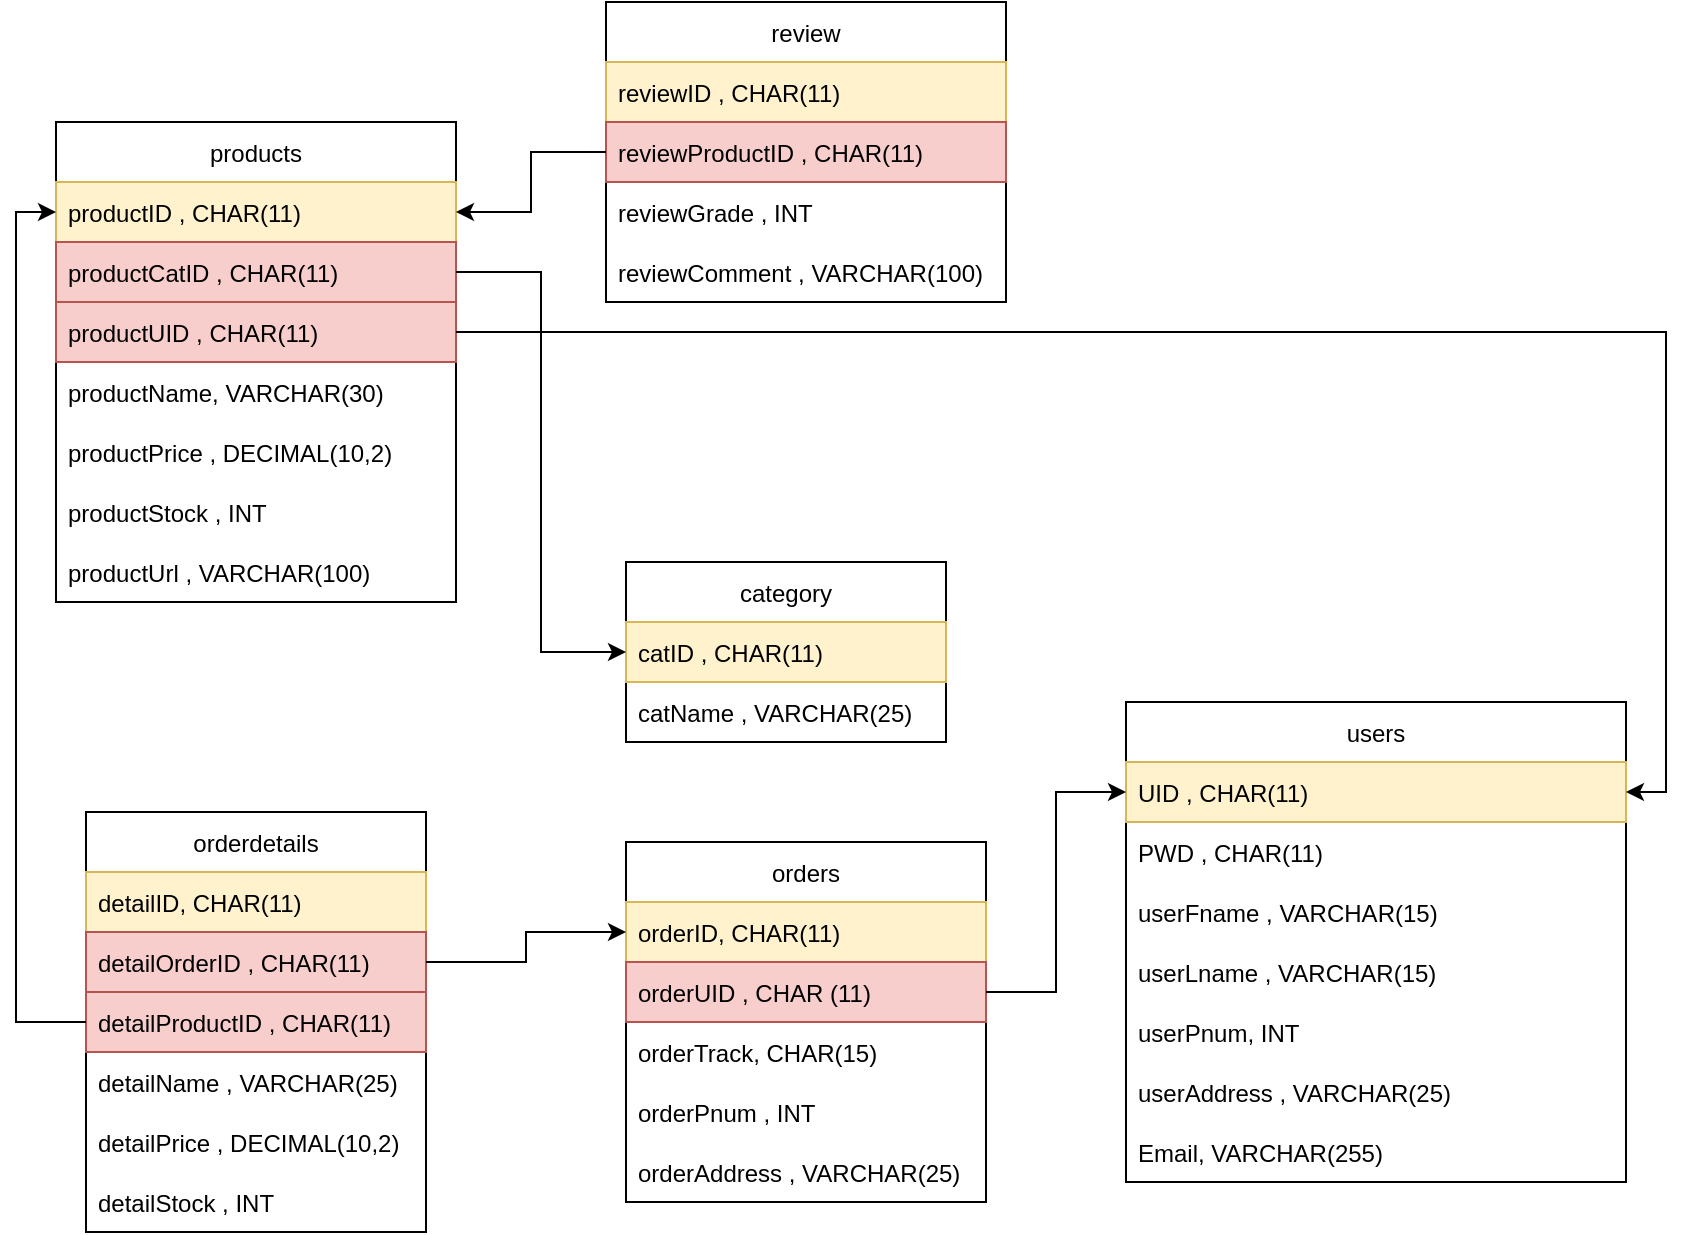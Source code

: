 <mxfile version="15.7.0" type="github">
  <diagram id="k3Yg1d0wh3JHlju3CQcb" name="Page-3">
    <mxGraphModel dx="1016" dy="712" grid="1" gridSize="10" guides="1" tooltips="1" connect="1" arrows="1" fold="1" page="1" pageScale="1" pageWidth="850" pageHeight="1100" math="0" shadow="0">
      <root>
        <mxCell id="8oNK83_X6jdoTSMduEQL-0" />
        <mxCell id="8oNK83_X6jdoTSMduEQL-1" parent="8oNK83_X6jdoTSMduEQL-0" />
        <mxCell id="ZNXV1W24i4lkEQa-pJlW-0" value="users" style="swimlane;fontStyle=0;childLayout=stackLayout;horizontal=1;startSize=30;horizontalStack=0;resizeParent=1;resizeParentMax=0;resizeLast=0;collapsible=1;marginBottom=0;" parent="8oNK83_X6jdoTSMduEQL-1" vertex="1">
          <mxGeometry x="570" y="410" width="250" height="240" as="geometry" />
        </mxCell>
        <mxCell id="WDIhQfHZ3OY-UoX0T9lG-18" value="UID , CHAR(11)" style="text;strokeColor=#d6b656;fillColor=#fff2cc;align=left;verticalAlign=middle;spacingLeft=4;spacingRight=4;overflow=hidden;points=[[0,0.5],[1,0.5]];portConstraint=eastwest;rotatable=0;" parent="ZNXV1W24i4lkEQa-pJlW-0" vertex="1">
          <mxGeometry y="30" width="250" height="30" as="geometry" />
        </mxCell>
        <mxCell id="WDIhQfHZ3OY-UoX0T9lG-19" value="PWD , CHAR(11)" style="text;strokeColor=none;fillColor=none;align=left;verticalAlign=middle;spacingLeft=4;spacingRight=4;overflow=hidden;points=[[0,0.5],[1,0.5]];portConstraint=eastwest;rotatable=0;" parent="ZNXV1W24i4lkEQa-pJlW-0" vertex="1">
          <mxGeometry y="60" width="250" height="30" as="geometry" />
        </mxCell>
        <mxCell id="ZNXV1W24i4lkEQa-pJlW-3" value="userFname , VARCHAR(15)" style="text;strokeColor=none;fillColor=none;align=left;verticalAlign=middle;spacingLeft=4;spacingRight=4;overflow=hidden;points=[[0,0.5],[1,0.5]];portConstraint=eastwest;rotatable=0;" parent="ZNXV1W24i4lkEQa-pJlW-0" vertex="1">
          <mxGeometry y="90" width="250" height="30" as="geometry" />
        </mxCell>
        <mxCell id="ZNXV1W24i4lkEQa-pJlW-4" value="userLname , VARCHAR(15)" style="text;strokeColor=none;fillColor=none;align=left;verticalAlign=middle;spacingLeft=4;spacingRight=4;overflow=hidden;points=[[0,0.5],[1,0.5]];portConstraint=eastwest;rotatable=0;" parent="ZNXV1W24i4lkEQa-pJlW-0" vertex="1">
          <mxGeometry y="120" width="250" height="30" as="geometry" />
        </mxCell>
        <mxCell id="ZNXV1W24i4lkEQa-pJlW-5" value="userPnum, INT " style="text;strokeColor=none;fillColor=none;align=left;verticalAlign=middle;spacingLeft=4;spacingRight=4;overflow=hidden;points=[[0,0.5],[1,0.5]];portConstraint=eastwest;rotatable=0;" parent="ZNXV1W24i4lkEQa-pJlW-0" vertex="1">
          <mxGeometry y="150" width="250" height="30" as="geometry" />
        </mxCell>
        <mxCell id="ZNXV1W24i4lkEQa-pJlW-6" value="userAddress , VARCHAR(25)" style="text;strokeColor=none;fillColor=none;align=left;verticalAlign=middle;spacingLeft=4;spacingRight=4;overflow=hidden;points=[[0,0.5],[1,0.5]];portConstraint=eastwest;rotatable=0;" parent="ZNXV1W24i4lkEQa-pJlW-0" vertex="1">
          <mxGeometry y="180" width="250" height="30" as="geometry" />
        </mxCell>
        <mxCell id="mSVjoczc-C0Hj4sK2ay4-0" value="Email, VARCHAR(255)" style="text;strokeColor=none;fillColor=none;align=left;verticalAlign=middle;spacingLeft=4;spacingRight=4;overflow=hidden;points=[[0,0.5],[1,0.5]];portConstraint=eastwest;rotatable=0;" vertex="1" parent="ZNXV1W24i4lkEQa-pJlW-0">
          <mxGeometry y="210" width="250" height="30" as="geometry" />
        </mxCell>
        <mxCell id="GGwDZXvpeasB9kB7E-eg-0" value="products" style="swimlane;fontStyle=0;childLayout=stackLayout;horizontal=1;startSize=30;horizontalStack=0;resizeParent=1;resizeParentMax=0;resizeLast=0;collapsible=1;marginBottom=0;" parent="8oNK83_X6jdoTSMduEQL-1" vertex="1">
          <mxGeometry x="35" y="120" width="200" height="240" as="geometry" />
        </mxCell>
        <mxCell id="WDIhQfHZ3OY-UoX0T9lG-16" value="productID , CHAR(11)" style="text;strokeColor=#d6b656;fillColor=#fff2cc;align=left;verticalAlign=middle;spacingLeft=4;spacingRight=4;overflow=hidden;points=[[0,0.5],[1,0.5]];portConstraint=eastwest;rotatable=0;" parent="GGwDZXvpeasB9kB7E-eg-0" vertex="1">
          <mxGeometry y="30" width="200" height="30" as="geometry" />
        </mxCell>
        <mxCell id="WDIhQfHZ3OY-UoX0T9lG-10" value="productCatID , CHAR(11)" style="text;strokeColor=#b85450;fillColor=#f8cecc;align=left;verticalAlign=middle;spacingLeft=4;spacingRight=4;overflow=hidden;points=[[0,0.5],[1,0.5]];portConstraint=eastwest;rotatable=0;" parent="GGwDZXvpeasB9kB7E-eg-0" vertex="1">
          <mxGeometry y="60" width="200" height="30" as="geometry" />
        </mxCell>
        <mxCell id="5nyXN2967ZlBoNvZ1nqV-1" value="productUID , CHAR(11)" style="text;strokeColor=#b85450;fillColor=#f8cecc;align=left;verticalAlign=middle;spacingLeft=4;spacingRight=4;overflow=hidden;points=[[0,0.5],[1,0.5]];portConstraint=eastwest;rotatable=0;" parent="GGwDZXvpeasB9kB7E-eg-0" vertex="1">
          <mxGeometry y="90" width="200" height="30" as="geometry" />
        </mxCell>
        <mxCell id="hCPkuOkx06piNwWwM7xn-2" value="productName, VARCHAR(30)" style="text;strokeColor=none;fillColor=none;align=left;verticalAlign=middle;spacingLeft=4;spacingRight=4;overflow=hidden;points=[[0,0.5],[1,0.5]];portConstraint=eastwest;rotatable=0;" parent="GGwDZXvpeasB9kB7E-eg-0" vertex="1">
          <mxGeometry y="120" width="200" height="30" as="geometry" />
        </mxCell>
        <mxCell id="hCPkuOkx06piNwWwM7xn-4" value="productPrice , DECIMAL(10,2)" style="text;strokeColor=none;fillColor=none;align=left;verticalAlign=middle;spacingLeft=4;spacingRight=4;overflow=hidden;points=[[0,0.5],[1,0.5]];portConstraint=eastwest;rotatable=0;" parent="GGwDZXvpeasB9kB7E-eg-0" vertex="1">
          <mxGeometry y="150" width="200" height="30" as="geometry" />
        </mxCell>
        <mxCell id="GGwDZXvpeasB9kB7E-eg-2" value="productStock , INT" style="text;strokeColor=none;fillColor=none;align=left;verticalAlign=middle;spacingLeft=4;spacingRight=4;overflow=hidden;points=[[0,0.5],[1,0.5]];portConstraint=eastwest;rotatable=0;" parent="GGwDZXvpeasB9kB7E-eg-0" vertex="1">
          <mxGeometry y="180" width="200" height="30" as="geometry" />
        </mxCell>
        <mxCell id="hCPkuOkx06piNwWwM7xn-5" value="productUrl , VARCHAR(100)" style="text;strokeColor=none;fillColor=none;align=left;verticalAlign=middle;spacingLeft=4;spacingRight=4;overflow=hidden;points=[[0,0.5],[1,0.5]];portConstraint=eastwest;rotatable=0;" parent="GGwDZXvpeasB9kB7E-eg-0" vertex="1">
          <mxGeometry y="210" width="200" height="30" as="geometry" />
        </mxCell>
        <mxCell id="WDIhQfHZ3OY-UoX0T9lG-0" value="orders" style="swimlane;fontStyle=0;childLayout=stackLayout;horizontal=1;startSize=30;horizontalStack=0;resizeParent=1;resizeParentMax=0;resizeLast=0;collapsible=1;marginBottom=0;" parent="8oNK83_X6jdoTSMduEQL-1" vertex="1">
          <mxGeometry x="320" y="480" width="180" height="180" as="geometry" />
        </mxCell>
        <mxCell id="WDIhQfHZ3OY-UoX0T9lG-1" value="orderID, CHAR(11)" style="text;strokeColor=#d6b656;fillColor=#fff2cc;align=left;verticalAlign=middle;spacingLeft=4;spacingRight=4;overflow=hidden;points=[[0,0.5],[1,0.5]];portConstraint=eastwest;rotatable=0;" parent="WDIhQfHZ3OY-UoX0T9lG-0" vertex="1">
          <mxGeometry y="30" width="180" height="30" as="geometry" />
        </mxCell>
        <mxCell id="WDIhQfHZ3OY-UoX0T9lG-2" value="orderUID , CHAR (11)" style="text;strokeColor=#b85450;fillColor=#f8cecc;align=left;verticalAlign=middle;spacingLeft=4;spacingRight=4;overflow=hidden;points=[[0,0.5],[1,0.5]];portConstraint=eastwest;rotatable=0;" parent="WDIhQfHZ3OY-UoX0T9lG-0" vertex="1">
          <mxGeometry y="60" width="180" height="30" as="geometry" />
        </mxCell>
        <mxCell id="hCPkuOkx06piNwWwM7xn-1" value="orderTrack, CHAR(15)" style="text;strokeColor=none;fillColor=none;align=left;verticalAlign=middle;spacingLeft=4;spacingRight=4;overflow=hidden;points=[[0,0.5],[1,0.5]];portConstraint=eastwest;rotatable=0;" parent="WDIhQfHZ3OY-UoX0T9lG-0" vertex="1">
          <mxGeometry y="90" width="180" height="30" as="geometry" />
        </mxCell>
        <mxCell id="hCPkuOkx06piNwWwM7xn-0" value="orderPnum , INT" style="text;strokeColor=none;fillColor=none;align=left;verticalAlign=middle;spacingLeft=4;spacingRight=4;overflow=hidden;points=[[0,0.5],[1,0.5]];portConstraint=eastwest;rotatable=0;" parent="WDIhQfHZ3OY-UoX0T9lG-0" vertex="1">
          <mxGeometry y="120" width="180" height="30" as="geometry" />
        </mxCell>
        <mxCell id="WDIhQfHZ3OY-UoX0T9lG-3" value="orderAddress , VARCHAR(25)" style="text;strokeColor=none;fillColor=none;align=left;verticalAlign=middle;spacingLeft=4;spacingRight=4;overflow=hidden;points=[[0,0.5],[1,0.5]];portConstraint=eastwest;rotatable=0;" parent="WDIhQfHZ3OY-UoX0T9lG-0" vertex="1">
          <mxGeometry y="150" width="180" height="30" as="geometry" />
        </mxCell>
        <mxCell id="WDIhQfHZ3OY-UoX0T9lG-4" value="orderdetails" style="swimlane;fontStyle=0;childLayout=stackLayout;horizontal=1;startSize=30;horizontalStack=0;resizeParent=1;resizeParentMax=0;resizeLast=0;collapsible=1;marginBottom=0;" parent="8oNK83_X6jdoTSMduEQL-1" vertex="1">
          <mxGeometry x="50" y="465" width="170" height="210" as="geometry" />
        </mxCell>
        <mxCell id="WDIhQfHZ3OY-UoX0T9lG-5" value="detailID, CHAR(11)" style="text;strokeColor=#d6b656;fillColor=#fff2cc;align=left;verticalAlign=middle;spacingLeft=4;spacingRight=4;overflow=hidden;points=[[0,0.5],[1,0.5]];portConstraint=eastwest;rotatable=0;" parent="WDIhQfHZ3OY-UoX0T9lG-4" vertex="1">
          <mxGeometry y="30" width="170" height="30" as="geometry" />
        </mxCell>
        <mxCell id="WDIhQfHZ3OY-UoX0T9lG-6" value="detailOrderID , CHAR(11)" style="text;strokeColor=#b85450;fillColor=#f8cecc;align=left;verticalAlign=middle;spacingLeft=4;spacingRight=4;overflow=hidden;points=[[0,0.5],[1,0.5]];portConstraint=eastwest;rotatable=0;" parent="WDIhQfHZ3OY-UoX0T9lG-4" vertex="1">
          <mxGeometry y="60" width="170" height="30" as="geometry" />
        </mxCell>
        <mxCell id="WDIhQfHZ3OY-UoX0T9lG-7" value="detailProductID , CHAR(11)" style="text;strokeColor=#b85450;fillColor=#f8cecc;align=left;verticalAlign=middle;spacingLeft=4;spacingRight=4;overflow=hidden;points=[[0,0.5],[1,0.5]];portConstraint=eastwest;rotatable=0;" parent="WDIhQfHZ3OY-UoX0T9lG-4" vertex="1">
          <mxGeometry y="90" width="170" height="30" as="geometry" />
        </mxCell>
        <mxCell id="WDIhQfHZ3OY-UoX0T9lG-8" value="detailName , VARCHAR(25)" style="text;strokeColor=none;fillColor=none;align=left;verticalAlign=middle;spacingLeft=4;spacingRight=4;overflow=hidden;points=[[0,0.5],[1,0.5]];portConstraint=eastwest;rotatable=0;" parent="WDIhQfHZ3OY-UoX0T9lG-4" vertex="1">
          <mxGeometry y="120" width="170" height="30" as="geometry" />
        </mxCell>
        <mxCell id="WDIhQfHZ3OY-UoX0T9lG-12" value="detailPrice , DECIMAL(10,2)" style="text;strokeColor=none;fillColor=none;align=left;verticalAlign=middle;spacingLeft=4;spacingRight=4;overflow=hidden;points=[[0,0.5],[1,0.5]];portConstraint=eastwest;rotatable=0;" parent="WDIhQfHZ3OY-UoX0T9lG-4" vertex="1">
          <mxGeometry y="150" width="170" height="30" as="geometry" />
        </mxCell>
        <mxCell id="WDIhQfHZ3OY-UoX0T9lG-13" value="detailStock , INT" style="text;strokeColor=none;fillColor=none;align=left;verticalAlign=middle;spacingLeft=4;spacingRight=4;overflow=hidden;points=[[0,0.5],[1,0.5]];portConstraint=eastwest;rotatable=0;" parent="WDIhQfHZ3OY-UoX0T9lG-4" vertex="1">
          <mxGeometry y="180" width="170" height="30" as="geometry" />
        </mxCell>
        <mxCell id="WDIhQfHZ3OY-UoX0T9lG-23" value="category" style="swimlane;fontStyle=0;childLayout=stackLayout;horizontal=1;startSize=30;horizontalStack=0;resizeParent=1;resizeParentMax=0;resizeLast=0;collapsible=1;marginBottom=0;" parent="8oNK83_X6jdoTSMduEQL-1" vertex="1">
          <mxGeometry x="320" y="340" width="160" height="90" as="geometry" />
        </mxCell>
        <mxCell id="WDIhQfHZ3OY-UoX0T9lG-24" value="catID , CHAR(11)" style="text;strokeColor=#d6b656;fillColor=#fff2cc;align=left;verticalAlign=middle;spacingLeft=4;spacingRight=4;overflow=hidden;points=[[0,0.5],[1,0.5]];portConstraint=eastwest;rotatable=0;" parent="WDIhQfHZ3OY-UoX0T9lG-23" vertex="1">
          <mxGeometry y="30" width="160" height="30" as="geometry" />
        </mxCell>
        <mxCell id="WDIhQfHZ3OY-UoX0T9lG-25" value="catName , VARCHAR(25)" style="text;strokeColor=none;fillColor=none;align=left;verticalAlign=middle;spacingLeft=4;spacingRight=4;overflow=hidden;points=[[0,0.5],[1,0.5]];portConstraint=eastwest;rotatable=0;" parent="WDIhQfHZ3OY-UoX0T9lG-23" vertex="1">
          <mxGeometry y="60" width="160" height="30" as="geometry" />
        </mxCell>
        <mxCell id="WDIhQfHZ3OY-UoX0T9lG-30" value="review" style="swimlane;fontStyle=0;childLayout=stackLayout;horizontal=1;startSize=30;horizontalStack=0;resizeParent=1;resizeParentMax=0;resizeLast=0;collapsible=1;marginBottom=0;" parent="8oNK83_X6jdoTSMduEQL-1" vertex="1">
          <mxGeometry x="310" y="60" width="200" height="150" as="geometry" />
        </mxCell>
        <mxCell id="WDIhQfHZ3OY-UoX0T9lG-31" value="reviewID , CHAR(11)" style="text;strokeColor=#d6b656;fillColor=#fff2cc;align=left;verticalAlign=middle;spacingLeft=4;spacingRight=4;overflow=hidden;points=[[0,0.5],[1,0.5]];portConstraint=eastwest;rotatable=0;" parent="WDIhQfHZ3OY-UoX0T9lG-30" vertex="1">
          <mxGeometry y="30" width="200" height="30" as="geometry" />
        </mxCell>
        <mxCell id="WDIhQfHZ3OY-UoX0T9lG-37" value="reviewProductID , CHAR(11)" style="text;align=left;verticalAlign=middle;spacingLeft=4;spacingRight=4;overflow=hidden;points=[[0,0.5],[1,0.5]];portConstraint=eastwest;rotatable=0;fillColor=#f8cecc;strokeColor=#b85450;" parent="WDIhQfHZ3OY-UoX0T9lG-30" vertex="1">
          <mxGeometry y="60" width="200" height="30" as="geometry" />
        </mxCell>
        <mxCell id="WDIhQfHZ3OY-UoX0T9lG-32" value="reviewGrade , INT" style="text;strokeColor=none;fillColor=none;align=left;verticalAlign=middle;spacingLeft=4;spacingRight=4;overflow=hidden;points=[[0,0.5],[1,0.5]];portConstraint=eastwest;rotatable=0;" parent="WDIhQfHZ3OY-UoX0T9lG-30" vertex="1">
          <mxGeometry y="90" width="200" height="30" as="geometry" />
        </mxCell>
        <mxCell id="WDIhQfHZ3OY-UoX0T9lG-33" value="reviewComment , VARCHAR(100)" style="text;strokeColor=none;fillColor=none;align=left;verticalAlign=middle;spacingLeft=4;spacingRight=4;overflow=hidden;points=[[0,0.5],[1,0.5]];portConstraint=eastwest;rotatable=0;" parent="WDIhQfHZ3OY-UoX0T9lG-30" vertex="1">
          <mxGeometry y="120" width="200" height="30" as="geometry" />
        </mxCell>
        <mxCell id="xTPOoir6fSgroHQUYPiR-1" style="edgeStyle=orthogonalEdgeStyle;rounded=0;orthogonalLoop=1;jettySize=auto;html=1;entryX=1;entryY=0.5;entryDx=0;entryDy=0;" parent="8oNK83_X6jdoTSMduEQL-1" source="WDIhQfHZ3OY-UoX0T9lG-37" target="WDIhQfHZ3OY-UoX0T9lG-16" edge="1">
          <mxGeometry relative="1" as="geometry" />
        </mxCell>
        <mxCell id="xTPOoir6fSgroHQUYPiR-2" style="edgeStyle=orthogonalEdgeStyle;rounded=0;orthogonalLoop=1;jettySize=auto;html=1;entryX=0;entryY=0.5;entryDx=0;entryDy=0;" parent="8oNK83_X6jdoTSMduEQL-1" source="WDIhQfHZ3OY-UoX0T9lG-10" target="WDIhQfHZ3OY-UoX0T9lG-23" edge="1">
          <mxGeometry relative="1" as="geometry" />
        </mxCell>
        <mxCell id="xTPOoir6fSgroHQUYPiR-6" style="edgeStyle=orthogonalEdgeStyle;rounded=0;orthogonalLoop=1;jettySize=auto;html=1;entryX=0;entryY=0.5;entryDx=0;entryDy=0;" parent="8oNK83_X6jdoTSMduEQL-1" source="WDIhQfHZ3OY-UoX0T9lG-7" target="WDIhQfHZ3OY-UoX0T9lG-16" edge="1">
          <mxGeometry relative="1" as="geometry" />
        </mxCell>
        <mxCell id="xTPOoir6fSgroHQUYPiR-7" style="edgeStyle=orthogonalEdgeStyle;rounded=0;orthogonalLoop=1;jettySize=auto;html=1;" parent="8oNK83_X6jdoTSMduEQL-1" source="WDIhQfHZ3OY-UoX0T9lG-6" target="WDIhQfHZ3OY-UoX0T9lG-1" edge="1">
          <mxGeometry relative="1" as="geometry" />
        </mxCell>
        <mxCell id="xTPOoir6fSgroHQUYPiR-8" style="edgeStyle=orthogonalEdgeStyle;rounded=0;orthogonalLoop=1;jettySize=auto;html=1;entryX=0;entryY=0.5;entryDx=0;entryDy=0;" parent="8oNK83_X6jdoTSMduEQL-1" source="WDIhQfHZ3OY-UoX0T9lG-2" target="WDIhQfHZ3OY-UoX0T9lG-18" edge="1">
          <mxGeometry relative="1" as="geometry" />
        </mxCell>
        <mxCell id="xTPOoir6fSgroHQUYPiR-9" style="edgeStyle=orthogonalEdgeStyle;rounded=0;orthogonalLoop=1;jettySize=auto;html=1;entryX=1;entryY=0.5;entryDx=0;entryDy=0;" parent="8oNK83_X6jdoTSMduEQL-1" source="5nyXN2967ZlBoNvZ1nqV-1" target="WDIhQfHZ3OY-UoX0T9lG-18" edge="1">
          <mxGeometry relative="1" as="geometry" />
        </mxCell>
      </root>
    </mxGraphModel>
  </diagram>
</mxfile>

